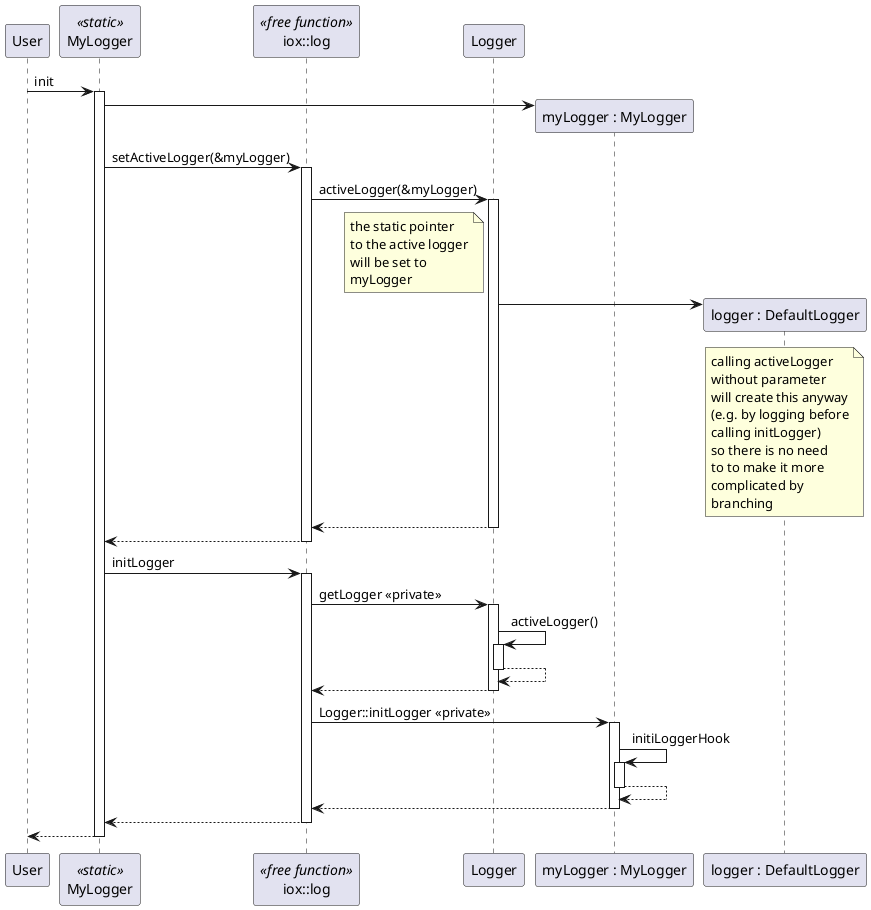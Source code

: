@startuml

participant User
participant MyLogger << static >>
participant "iox::log" as logFreeFunction << free function >>
participant Logger
participant "myLogger : MyLogger" as myLoggerInstance
participant "logger : DefaultLogger" as DefaultLogger

User -> MyLogger ++ : init
MyLogger -> myLoggerInstance **
MyLogger -> logFreeFunction ++ : setActiveLogger(&myLogger)
logFreeFunction -> Logger ++ : activeLogger(&myLogger)
note left Logger
  the static pointer
  to the active logger
  will be set to
  myLogger
end note

Logger -> DefaultLogger **
note over DefaultLogger
  calling activeLogger
  without parameter
  will create this anyway
  (e.g. by logging before
  calling initLogger)
  so there is no need
  to to make it more
  complicated by
  branching
end note

return
return

MyLogger -> logFreeFunction ++ : initLogger
logFreeFunction -> Logger ++ : getLogger <<private>>
Logger -> Logger ++ : activeLogger()
return
return
logFreeFunction -> myLoggerInstance ++ : Logger::initLogger <<private>>
myLoggerInstance -> myLoggerInstance ++ : initiLoggerHook
return
return
return

return

@enduml
